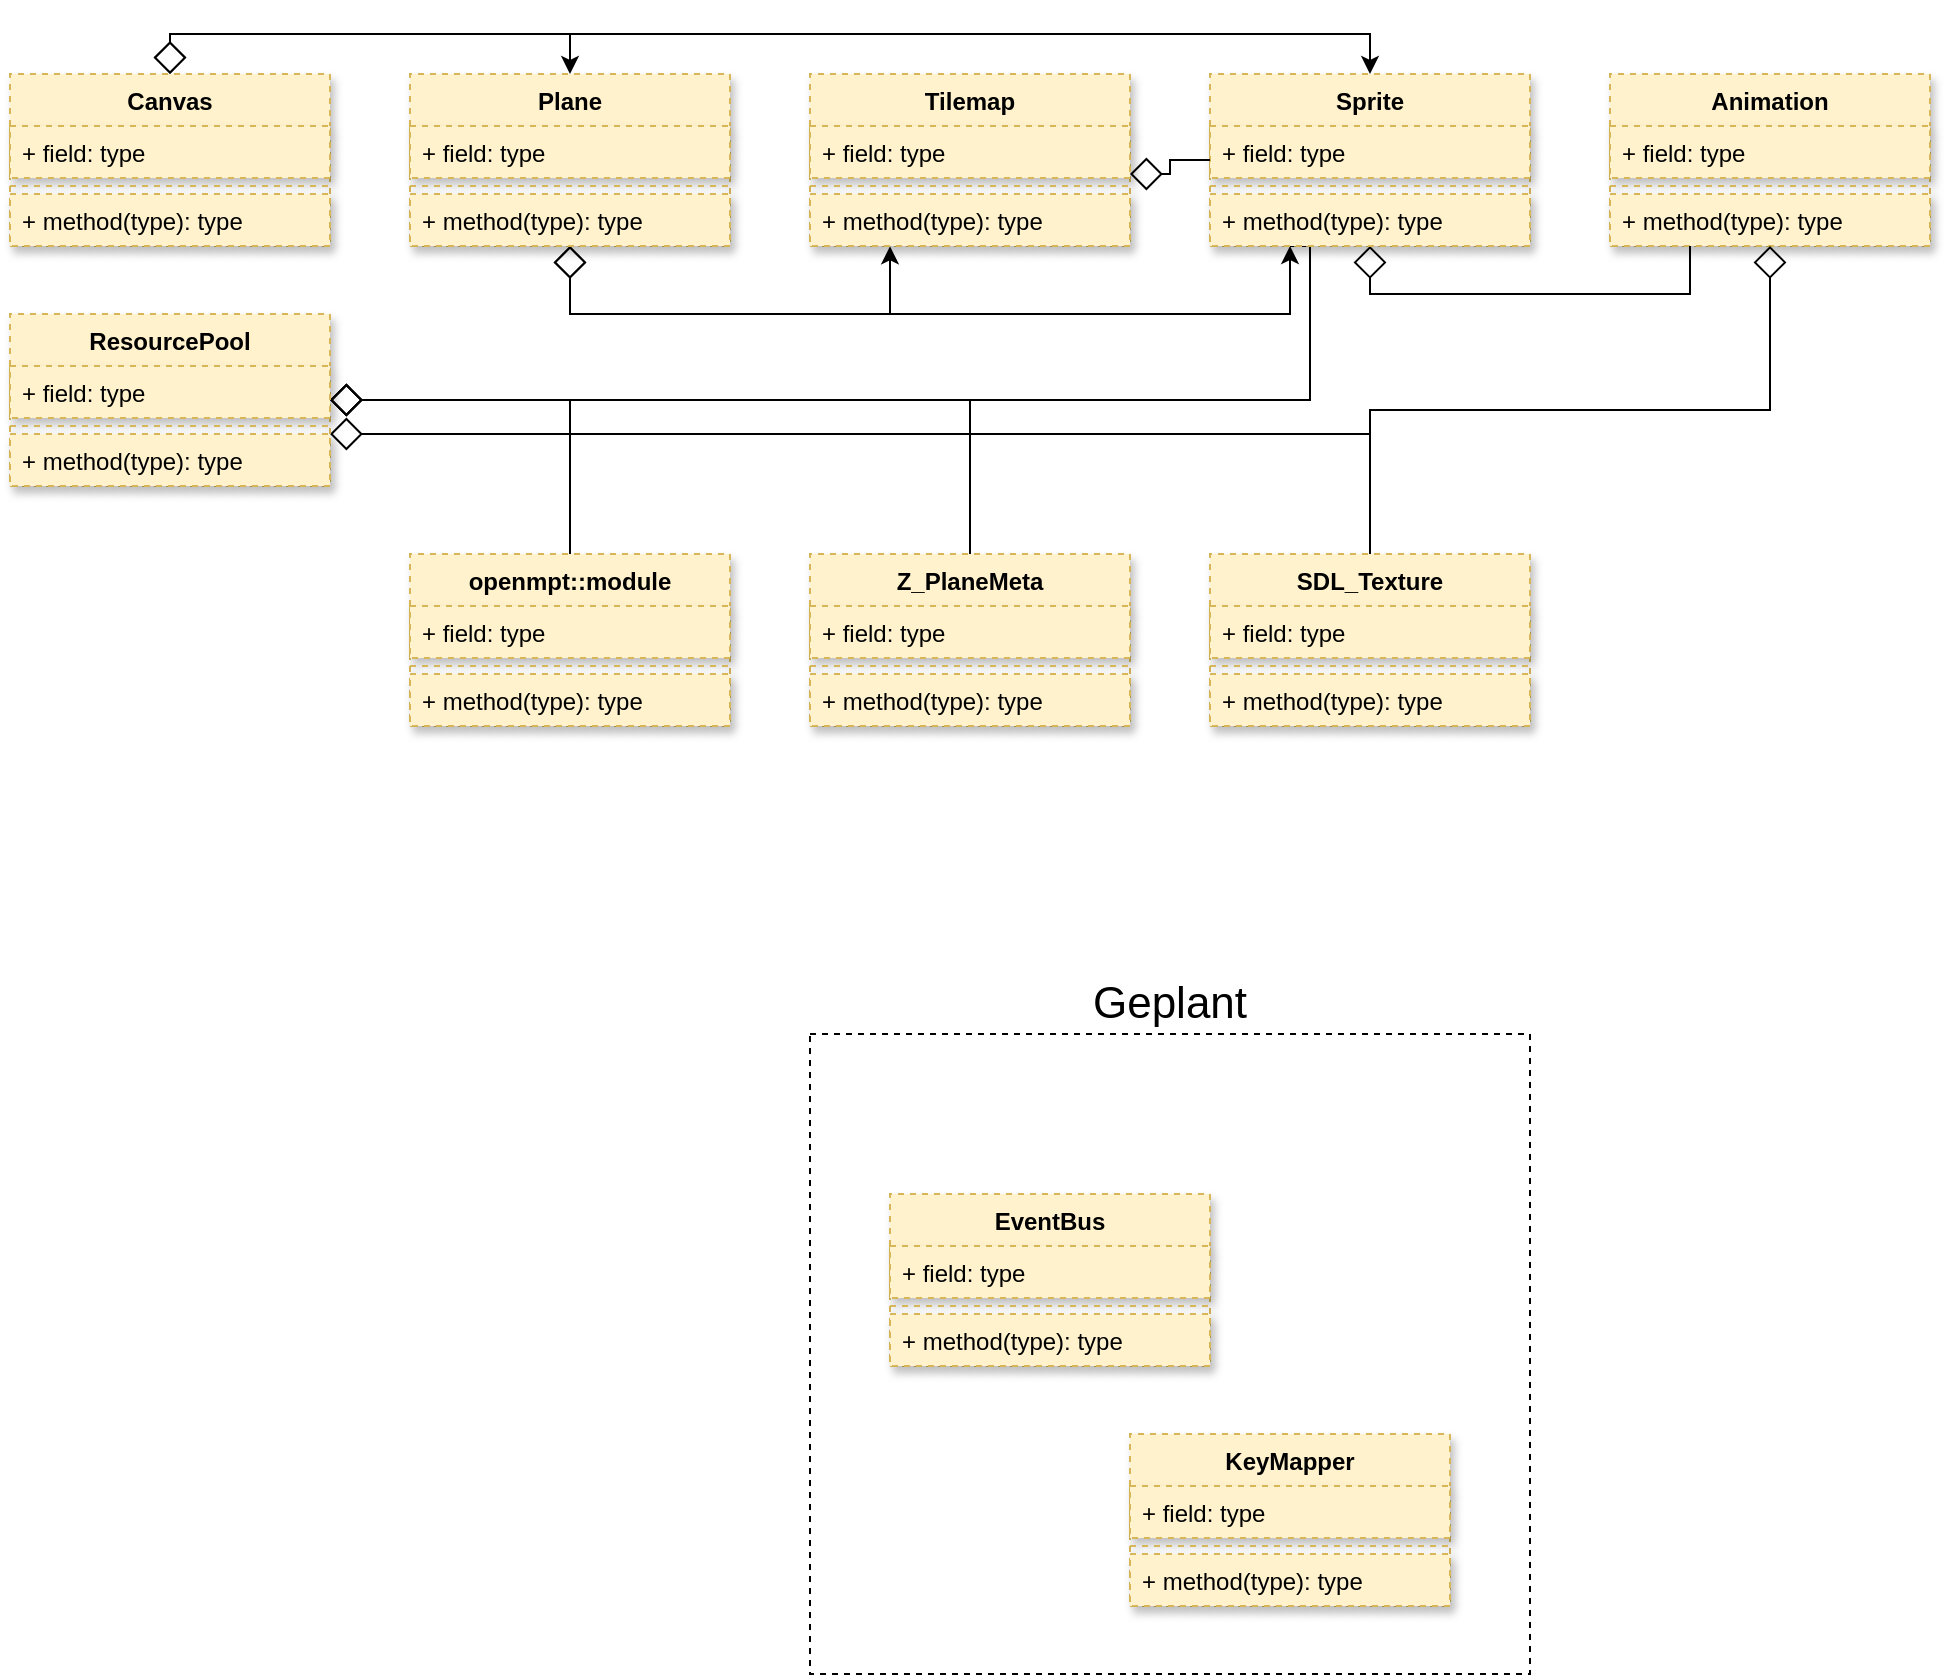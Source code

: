 <mxfile version="20.5.2"><diagram id="i7O-uKfm3rUwdJJqUVBy" name="Seite-1"><mxGraphModel dx="732" dy="709" grid="1" gridSize="10" guides="1" tooltips="1" connect="1" arrows="1" fold="1" page="1" pageScale="1" pageWidth="827" pageHeight="1169" math="0" shadow="0"><root><mxCell id="0"/><mxCell id="1" parent="0"/><mxCell id="6kpMg5qL5gW25uIL2eqC-7" value="Geplant" style="rounded=0;whiteSpace=wrap;html=1;dashed=1;fillColor=none;fontSize=22;align=center;labelPosition=center;verticalLabelPosition=top;verticalAlign=bottom;" vertex="1" parent="1"><mxGeometry x="440" y="560" width="360" height="320" as="geometry"/></mxCell><mxCell id="6kpMg5qL5gW25uIL2eqC-62" style="edgeStyle=orthogonalEdgeStyle;rounded=0;orthogonalLoop=1;jettySize=auto;html=1;entryX=0.25;entryY=1.006;entryDx=0;entryDy=0;entryPerimeter=0;fontSize=12;startArrow=diamond;startFill=0;startSize=14;" edge="1" parent="1" source="6kpMg5qL5gW25uIL2eqC-20" target="6kpMg5qL5gW25uIL2eqC-51"><mxGeometry relative="1" as="geometry"><Array as="points"><mxPoint x="320" y="200"/><mxPoint x="480" y="200"/></Array></mxGeometry></mxCell><mxCell id="6kpMg5qL5gW25uIL2eqC-65" style="edgeStyle=orthogonalEdgeStyle;rounded=0;orthogonalLoop=1;jettySize=auto;html=1;fontSize=12;entryX=0.25;entryY=1;entryDx=0;entryDy=0;startArrow=diamond;startFill=0;startSize=14;" edge="1" parent="1" source="6kpMg5qL5gW25uIL2eqC-20" target="6kpMg5qL5gW25uIL2eqC-44"><mxGeometry relative="1" as="geometry"><mxPoint x="840" y="240" as="targetPoint"/><Array as="points"><mxPoint x="320" y="200"/><mxPoint x="680" y="200"/></Array></mxGeometry></mxCell><mxCell id="6kpMg5qL5gW25uIL2eqC-20" value="Plane" style="swimlane;fontStyle=1;align=center;verticalAlign=top;childLayout=stackLayout;horizontal=1;startSize=26;horizontalStack=0;resizeParent=1;resizeParentMax=0;resizeLast=0;collapsible=1;marginBottom=0;dashed=1;fontSize=12;fillColor=#fff2cc;strokeColor=#d6b656;shadow=1;" vertex="1" parent="1"><mxGeometry x="240" y="80" width="160" height="86" as="geometry"/></mxCell><mxCell id="6kpMg5qL5gW25uIL2eqC-21" value="+ field: type" style="text;strokeColor=#d6b656;fillColor=#fff2cc;align=left;verticalAlign=top;spacingLeft=4;spacingRight=4;overflow=hidden;rotatable=0;points=[[0,0.5],[1,0.5]];portConstraint=eastwest;dashed=1;fontSize=12;shadow=1;" vertex="1" parent="6kpMg5qL5gW25uIL2eqC-20"><mxGeometry y="26" width="160" height="26" as="geometry"/></mxCell><mxCell id="6kpMg5qL5gW25uIL2eqC-22" value="" style="line;strokeWidth=1;fillColor=#fff2cc;align=left;verticalAlign=middle;spacingTop=-1;spacingLeft=3;spacingRight=3;rotatable=0;labelPosition=right;points=[];portConstraint=eastwest;strokeColor=#d6b656;dashed=1;fontSize=12;shadow=1;sketch=0;" vertex="1" parent="6kpMg5qL5gW25uIL2eqC-20"><mxGeometry y="52" width="160" height="8" as="geometry"/></mxCell><mxCell id="6kpMg5qL5gW25uIL2eqC-23" value="+ method(type): type" style="text;strokeColor=#d6b656;fillColor=#fff2cc;align=left;verticalAlign=top;spacingLeft=4;spacingRight=4;overflow=hidden;rotatable=0;points=[[0,0.5],[1,0.5]];portConstraint=eastwest;dashed=1;fontSize=12;shadow=1;" vertex="1" parent="6kpMg5qL5gW25uIL2eqC-20"><mxGeometry y="60" width="160" height="26" as="geometry"/></mxCell><mxCell id="6kpMg5qL5gW25uIL2eqC-24" value="EventBus" style="swimlane;fontStyle=1;align=center;verticalAlign=top;childLayout=stackLayout;horizontal=1;startSize=26;horizontalStack=0;resizeParent=1;resizeParentMax=0;resizeLast=0;collapsible=1;marginBottom=0;dashed=1;fontSize=12;fillColor=#fff2cc;strokeColor=#d6b656;shadow=1;" vertex="1" parent="1"><mxGeometry x="480" y="640" width="160" height="86" as="geometry"/></mxCell><mxCell id="6kpMg5qL5gW25uIL2eqC-25" value="+ field: type" style="text;strokeColor=#d6b656;fillColor=#fff2cc;align=left;verticalAlign=top;spacingLeft=4;spacingRight=4;overflow=hidden;rotatable=0;points=[[0,0.5],[1,0.5]];portConstraint=eastwest;dashed=1;fontSize=12;shadow=1;" vertex="1" parent="6kpMg5qL5gW25uIL2eqC-24"><mxGeometry y="26" width="160" height="26" as="geometry"/></mxCell><mxCell id="6kpMg5qL5gW25uIL2eqC-26" value="" style="line;strokeWidth=1;fillColor=#fff2cc;align=left;verticalAlign=middle;spacingTop=-1;spacingLeft=3;spacingRight=3;rotatable=0;labelPosition=right;points=[];portConstraint=eastwest;strokeColor=#d6b656;dashed=1;fontSize=12;shadow=1;sketch=0;" vertex="1" parent="6kpMg5qL5gW25uIL2eqC-24"><mxGeometry y="52" width="160" height="8" as="geometry"/></mxCell><mxCell id="6kpMg5qL5gW25uIL2eqC-27" value="+ method(type): type" style="text;strokeColor=#d6b656;fillColor=#fff2cc;align=left;verticalAlign=top;spacingLeft=4;spacingRight=4;overflow=hidden;rotatable=0;points=[[0,0.5],[1,0.5]];portConstraint=eastwest;dashed=1;fontSize=12;shadow=1;" vertex="1" parent="6kpMg5qL5gW25uIL2eqC-24"><mxGeometry y="60" width="160" height="26" as="geometry"/></mxCell><mxCell id="6kpMg5qL5gW25uIL2eqC-28" value="KeyMapper" style="swimlane;fontStyle=1;align=center;verticalAlign=top;childLayout=stackLayout;horizontal=1;startSize=26;horizontalStack=0;resizeParent=1;resizeParentMax=0;resizeLast=0;collapsible=1;marginBottom=0;dashed=1;fontSize=12;fillColor=#fff2cc;strokeColor=#d6b656;shadow=1;" vertex="1" parent="1"><mxGeometry x="600" y="760" width="160" height="86" as="geometry"/></mxCell><mxCell id="6kpMg5qL5gW25uIL2eqC-29" value="+ field: type" style="text;strokeColor=#d6b656;fillColor=#fff2cc;align=left;verticalAlign=top;spacingLeft=4;spacingRight=4;overflow=hidden;rotatable=0;points=[[0,0.5],[1,0.5]];portConstraint=eastwest;dashed=1;fontSize=12;shadow=1;" vertex="1" parent="6kpMg5qL5gW25uIL2eqC-28"><mxGeometry y="26" width="160" height="26" as="geometry"/></mxCell><mxCell id="6kpMg5qL5gW25uIL2eqC-30" value="" style="line;strokeWidth=1;fillColor=#fff2cc;align=left;verticalAlign=middle;spacingTop=-1;spacingLeft=3;spacingRight=3;rotatable=0;labelPosition=right;points=[];portConstraint=eastwest;strokeColor=#d6b656;dashed=1;fontSize=12;shadow=1;sketch=0;" vertex="1" parent="6kpMg5qL5gW25uIL2eqC-28"><mxGeometry y="52" width="160" height="8" as="geometry"/></mxCell><mxCell id="6kpMg5qL5gW25uIL2eqC-31" value="+ method(type): type" style="text;strokeColor=#d6b656;fillColor=#fff2cc;align=left;verticalAlign=top;spacingLeft=4;spacingRight=4;overflow=hidden;rotatable=0;points=[[0,0.5],[1,0.5]];portConstraint=eastwest;dashed=1;fontSize=12;shadow=1;" vertex="1" parent="6kpMg5qL5gW25uIL2eqC-28"><mxGeometry y="60" width="160" height="26" as="geometry"/></mxCell><mxCell id="6kpMg5qL5gW25uIL2eqC-54" style="edgeStyle=orthogonalEdgeStyle;rounded=0;orthogonalLoop=1;jettySize=auto;html=1;entryX=0.5;entryY=0;entryDx=0;entryDy=0;fontSize=12;startSize=14;startArrow=diamond;startFill=0;" edge="1" parent="1" source="6kpMg5qL5gW25uIL2eqC-32" target="6kpMg5qL5gW25uIL2eqC-20"><mxGeometry relative="1" as="geometry"><Array as="points"><mxPoint x="120" y="60"/><mxPoint x="320" y="60"/></Array></mxGeometry></mxCell><mxCell id="6kpMg5qL5gW25uIL2eqC-55" style="edgeStyle=orthogonalEdgeStyle;rounded=0;orthogonalLoop=1;jettySize=auto;html=1;entryX=0.5;entryY=0;entryDx=0;entryDy=0;fontSize=12;startSize=14;startArrow=diamond;startFill=0;" edge="1" parent="1" source="6kpMg5qL5gW25uIL2eqC-32" target="6kpMg5qL5gW25uIL2eqC-44"><mxGeometry relative="1" as="geometry"><Array as="points"><mxPoint x="120" y="60"/><mxPoint x="720" y="60"/></Array></mxGeometry></mxCell><mxCell id="6kpMg5qL5gW25uIL2eqC-32" value="Canvas" style="swimlane;fontStyle=1;align=center;verticalAlign=top;childLayout=stackLayout;horizontal=1;startSize=26;horizontalStack=0;resizeParent=1;resizeParentMax=0;resizeLast=0;collapsible=1;marginBottom=0;dashed=1;fontSize=12;fillColor=#fff2cc;strokeColor=#d6b656;shadow=1;" vertex="1" parent="1"><mxGeometry x="40" y="80" width="160" height="86" as="geometry"/></mxCell><mxCell id="6kpMg5qL5gW25uIL2eqC-33" value="+ field: type" style="text;strokeColor=#d6b656;fillColor=#fff2cc;align=left;verticalAlign=top;spacingLeft=4;spacingRight=4;overflow=hidden;rotatable=0;points=[[0,0.5],[1,0.5]];portConstraint=eastwest;dashed=1;fontSize=12;shadow=1;" vertex="1" parent="6kpMg5qL5gW25uIL2eqC-32"><mxGeometry y="26" width="160" height="26" as="geometry"/></mxCell><mxCell id="6kpMg5qL5gW25uIL2eqC-34" value="" style="line;strokeWidth=1;fillColor=#fff2cc;align=left;verticalAlign=middle;spacingTop=-1;spacingLeft=3;spacingRight=3;rotatable=0;labelPosition=right;points=[];portConstraint=eastwest;strokeColor=#d6b656;dashed=1;fontSize=12;shadow=1;sketch=0;" vertex="1" parent="6kpMg5qL5gW25uIL2eqC-32"><mxGeometry y="52" width="160" height="8" as="geometry"/></mxCell><mxCell id="6kpMg5qL5gW25uIL2eqC-35" value="+ method(type): type" style="text;strokeColor=#d6b656;fillColor=#fff2cc;align=left;verticalAlign=top;spacingLeft=4;spacingRight=4;overflow=hidden;rotatable=0;points=[[0,0.5],[1,0.5]];portConstraint=eastwest;dashed=1;fontSize=12;shadow=1;" vertex="1" parent="6kpMg5qL5gW25uIL2eqC-32"><mxGeometry y="60" width="160" height="26" as="geometry"/></mxCell><mxCell id="6kpMg5qL5gW25uIL2eqC-77" style="edgeStyle=orthogonalEdgeStyle;rounded=0;orthogonalLoop=1;jettySize=auto;html=1;entryX=0.5;entryY=0;entryDx=0;entryDy=0;fontSize=12;startArrow=diamond;startFill=0;startSize=14;endArrow=none;endFill=0;" edge="1" parent="1" source="6kpMg5qL5gW25uIL2eqC-36" target="6kpMg5qL5gW25uIL2eqC-73"><mxGeometry relative="1" as="geometry"/></mxCell><mxCell id="6kpMg5qL5gW25uIL2eqC-82" style="edgeStyle=orthogonalEdgeStyle;rounded=0;orthogonalLoop=1;jettySize=auto;html=1;fontSize=12;entryX=0.25;entryY=1;entryDx=0;entryDy=0;entryPerimeter=0;startArrow=diamond;startFill=0;startSize=14;endArrow=none;endFill=0;" edge="1" parent="1" source="6kpMg5qL5gW25uIL2eqC-36" target="6kpMg5qL5gW25uIL2eqC-47"><mxGeometry relative="1" as="geometry"><mxPoint x="680" y="250" as="targetPoint"/><Array as="points"><mxPoint x="690" y="243"/><mxPoint x="690" y="166"/></Array></mxGeometry></mxCell><mxCell id="6kpMg5qL5gW25uIL2eqC-91" style="edgeStyle=orthogonalEdgeStyle;rounded=0;orthogonalLoop=1;jettySize=auto;html=1;entryX=0.5;entryY=0;entryDx=0;entryDy=0;fontSize=12;startArrow=diamond;startFill=0;startSize=14;endArrow=none;endFill=0;" edge="1" parent="1" source="6kpMg5qL5gW25uIL2eqC-36" target="6kpMg5qL5gW25uIL2eqC-87"><mxGeometry relative="1" as="geometry"><Array as="points"><mxPoint x="720" y="260"/></Array></mxGeometry></mxCell><mxCell id="6kpMg5qL5gW25uIL2eqC-92" style="edgeStyle=orthogonalEdgeStyle;rounded=0;orthogonalLoop=1;jettySize=auto;html=1;entryX=0.5;entryY=0;entryDx=0;entryDy=0;fontSize=12;startArrow=diamond;startFill=0;startSize=14;endArrow=none;endFill=0;" edge="1" parent="1" source="6kpMg5qL5gW25uIL2eqC-36" target="6kpMg5qL5gW25uIL2eqC-83"><mxGeometry relative="1" as="geometry"/></mxCell><mxCell id="6kpMg5qL5gW25uIL2eqC-36" value="ResourcePool" style="swimlane;fontStyle=1;align=center;verticalAlign=top;childLayout=stackLayout;horizontal=1;startSize=26;horizontalStack=0;resizeParent=1;resizeParentMax=0;resizeLast=0;collapsible=1;marginBottom=0;dashed=1;fontSize=12;fillColor=#fff2cc;strokeColor=#d6b656;shadow=1;" vertex="1" parent="1"><mxGeometry x="40" y="200" width="160" height="86" as="geometry"/></mxCell><mxCell id="6kpMg5qL5gW25uIL2eqC-37" value="+ field: type" style="text;strokeColor=#d6b656;fillColor=#fff2cc;align=left;verticalAlign=top;spacingLeft=4;spacingRight=4;overflow=hidden;rotatable=0;points=[[0,0.5],[1,0.5]];portConstraint=eastwest;dashed=1;fontSize=12;shadow=1;" vertex="1" parent="6kpMg5qL5gW25uIL2eqC-36"><mxGeometry y="26" width="160" height="26" as="geometry"/></mxCell><mxCell id="6kpMg5qL5gW25uIL2eqC-38" value="" style="line;strokeWidth=1;fillColor=#fff2cc;align=left;verticalAlign=middle;spacingTop=-1;spacingLeft=3;spacingRight=3;rotatable=0;labelPosition=right;points=[];portConstraint=eastwest;strokeColor=#d6b656;dashed=1;fontSize=12;shadow=1;sketch=0;" vertex="1" parent="6kpMg5qL5gW25uIL2eqC-36"><mxGeometry y="52" width="160" height="8" as="geometry"/></mxCell><mxCell id="6kpMg5qL5gW25uIL2eqC-39" value="+ method(type): type" style="text;strokeColor=#d6b656;fillColor=#fff2cc;align=left;verticalAlign=top;spacingLeft=4;spacingRight=4;overflow=hidden;rotatable=0;points=[[0,0.5],[1,0.5]];portConstraint=eastwest;dashed=1;fontSize=12;shadow=1;" vertex="1" parent="6kpMg5qL5gW25uIL2eqC-36"><mxGeometry y="60" width="160" height="26" as="geometry"/></mxCell><mxCell id="6kpMg5qL5gW25uIL2eqC-40" value="Animation" style="swimlane;fontStyle=1;align=center;verticalAlign=top;childLayout=stackLayout;horizontal=1;startSize=26;horizontalStack=0;resizeParent=1;resizeParentMax=0;resizeLast=0;collapsible=1;marginBottom=0;dashed=1;fontSize=12;fillColor=#fff2cc;strokeColor=#d6b656;shadow=1;" vertex="1" parent="1"><mxGeometry x="840" y="80" width="160" height="86" as="geometry"/></mxCell><mxCell id="6kpMg5qL5gW25uIL2eqC-41" value="+ field: type" style="text;strokeColor=#d6b656;fillColor=#fff2cc;align=left;verticalAlign=top;spacingLeft=4;spacingRight=4;overflow=hidden;rotatable=0;points=[[0,0.5],[1,0.5]];portConstraint=eastwest;dashed=1;fontSize=12;shadow=1;" vertex="1" parent="6kpMg5qL5gW25uIL2eqC-40"><mxGeometry y="26" width="160" height="26" as="geometry"/></mxCell><mxCell id="6kpMg5qL5gW25uIL2eqC-42" value="" style="line;strokeWidth=1;fillColor=#fff2cc;align=left;verticalAlign=middle;spacingTop=-1;spacingLeft=3;spacingRight=3;rotatable=0;labelPosition=right;points=[];portConstraint=eastwest;strokeColor=#d6b656;dashed=1;fontSize=12;shadow=1;sketch=0;" vertex="1" parent="6kpMg5qL5gW25uIL2eqC-40"><mxGeometry y="52" width="160" height="8" as="geometry"/></mxCell><mxCell id="6kpMg5qL5gW25uIL2eqC-43" value="+ method(type): type" style="text;strokeColor=#d6b656;fillColor=#fff2cc;align=left;verticalAlign=top;spacingLeft=4;spacingRight=4;overflow=hidden;rotatable=0;points=[[0,0.5],[1,0.5]];portConstraint=eastwest;dashed=1;fontSize=12;shadow=1;" vertex="1" parent="6kpMg5qL5gW25uIL2eqC-40"><mxGeometry y="60" width="160" height="26" as="geometry"/></mxCell><mxCell id="6kpMg5qL5gW25uIL2eqC-72" style="edgeStyle=orthogonalEdgeStyle;rounded=0;orthogonalLoop=1;jettySize=auto;html=1;entryX=0.25;entryY=1;entryDx=0;entryDy=0;entryPerimeter=0;fontSize=12;startArrow=diamond;startFill=0;endArrow=none;endFill=0;startSize=14;" edge="1" parent="1" source="6kpMg5qL5gW25uIL2eqC-44" target="6kpMg5qL5gW25uIL2eqC-43"><mxGeometry relative="1" as="geometry"><Array as="points"><mxPoint x="720" y="190"/><mxPoint x="880" y="190"/></Array></mxGeometry></mxCell><mxCell id="6kpMg5qL5gW25uIL2eqC-93" style="edgeStyle=orthogonalEdgeStyle;rounded=0;orthogonalLoop=1;jettySize=auto;html=1;entryX=0.5;entryY=0;entryDx=0;entryDy=0;fontSize=12;exitX=0.5;exitY=1;exitDx=0;exitDy=0;startArrow=diamond;startFill=0;startSize=14;endArrow=none;endFill=0;" edge="1" parent="1" source="6kpMg5qL5gW25uIL2eqC-40" target="6kpMg5qL5gW25uIL2eqC-87"><mxGeometry relative="1" as="geometry"><mxPoint x="920" y="210" as="sourcePoint"/></mxGeometry></mxCell><mxCell id="6kpMg5qL5gW25uIL2eqC-44" value="Sprite" style="swimlane;fontStyle=1;align=center;verticalAlign=top;childLayout=stackLayout;horizontal=1;startSize=26;horizontalStack=0;resizeParent=1;resizeParentMax=0;resizeLast=0;collapsible=1;marginBottom=0;dashed=1;fontSize=12;fillColor=#fff2cc;strokeColor=#d6b656;shadow=1;" vertex="1" parent="1"><mxGeometry x="640" y="80" width="160" height="86" as="geometry"/></mxCell><mxCell id="6kpMg5qL5gW25uIL2eqC-45" value="+ field: type" style="text;strokeColor=#d6b656;fillColor=#fff2cc;align=left;verticalAlign=top;spacingLeft=4;spacingRight=4;overflow=hidden;rotatable=0;points=[[0,0.5],[1,0.5]];portConstraint=eastwest;dashed=1;fontSize=12;shadow=1;" vertex="1" parent="6kpMg5qL5gW25uIL2eqC-44"><mxGeometry y="26" width="160" height="26" as="geometry"/></mxCell><mxCell id="6kpMg5qL5gW25uIL2eqC-46" value="" style="line;strokeWidth=1;fillColor=#fff2cc;align=left;verticalAlign=middle;spacingTop=-1;spacingLeft=3;spacingRight=3;rotatable=0;labelPosition=right;points=[];portConstraint=eastwest;strokeColor=#d6b656;dashed=1;fontSize=12;shadow=1;sketch=0;" vertex="1" parent="6kpMg5qL5gW25uIL2eqC-44"><mxGeometry y="52" width="160" height="8" as="geometry"/></mxCell><mxCell id="6kpMg5qL5gW25uIL2eqC-47" value="+ method(type): type" style="text;strokeColor=#d6b656;fillColor=#fff2cc;align=left;verticalAlign=top;spacingLeft=4;spacingRight=4;overflow=hidden;rotatable=0;points=[[0,0.5],[1,0.5]];portConstraint=eastwest;dashed=1;fontSize=12;shadow=1;" vertex="1" parent="6kpMg5qL5gW25uIL2eqC-44"><mxGeometry y="60" width="160" height="26" as="geometry"/></mxCell><mxCell id="6kpMg5qL5gW25uIL2eqC-63" style="edgeStyle=orthogonalEdgeStyle;rounded=0;orthogonalLoop=1;jettySize=auto;html=1;entryX=0;entryY=0.5;entryDx=0;entryDy=0;fontSize=12;endArrow=none;endFill=0;startArrow=diamond;startFill=0;startSize=14;" edge="1" parent="1" source="6kpMg5qL5gW25uIL2eqC-48" target="6kpMg5qL5gW25uIL2eqC-44"><mxGeometry relative="1" as="geometry"><Array as="points"><mxPoint x="620" y="130"/><mxPoint x="620" y="123"/></Array></mxGeometry></mxCell><mxCell id="6kpMg5qL5gW25uIL2eqC-48" value="Tilemap" style="swimlane;fontStyle=1;align=center;verticalAlign=top;childLayout=stackLayout;horizontal=1;startSize=26;horizontalStack=0;resizeParent=1;resizeParentMax=0;resizeLast=0;collapsible=1;marginBottom=0;dashed=1;fontSize=12;fillColor=#fff2cc;strokeColor=#d6b656;shadow=1;" vertex="1" parent="1"><mxGeometry x="440" y="80" width="160" height="86" as="geometry"/></mxCell><mxCell id="6kpMg5qL5gW25uIL2eqC-49" value="+ field: type" style="text;strokeColor=#d6b656;fillColor=#fff2cc;align=left;verticalAlign=top;spacingLeft=4;spacingRight=4;overflow=hidden;rotatable=0;points=[[0,0.5],[1,0.5]];portConstraint=eastwest;dashed=1;fontSize=12;shadow=1;" vertex="1" parent="6kpMg5qL5gW25uIL2eqC-48"><mxGeometry y="26" width="160" height="26" as="geometry"/></mxCell><mxCell id="6kpMg5qL5gW25uIL2eqC-50" value="" style="line;strokeWidth=1;fillColor=#fff2cc;align=left;verticalAlign=middle;spacingTop=-1;spacingLeft=3;spacingRight=3;rotatable=0;labelPosition=right;points=[];portConstraint=eastwest;strokeColor=#d6b656;dashed=1;fontSize=12;shadow=1;sketch=0;" vertex="1" parent="6kpMg5qL5gW25uIL2eqC-48"><mxGeometry y="52" width="160" height="8" as="geometry"/></mxCell><mxCell id="6kpMg5qL5gW25uIL2eqC-51" value="+ method(type): type" style="text;strokeColor=#d6b656;fillColor=#fff2cc;align=left;verticalAlign=top;spacingLeft=4;spacingRight=4;overflow=hidden;rotatable=0;points=[[0,0.5],[1,0.5]];portConstraint=eastwest;dashed=1;fontSize=12;shadow=1;" vertex="1" parent="6kpMg5qL5gW25uIL2eqC-48"><mxGeometry y="60" width="160" height="26" as="geometry"/></mxCell><mxCell id="6kpMg5qL5gW25uIL2eqC-73" value="openmpt::module" style="swimlane;fontStyle=1;align=center;verticalAlign=top;childLayout=stackLayout;horizontal=1;startSize=26;horizontalStack=0;resizeParent=1;resizeParentMax=0;resizeLast=0;collapsible=1;marginBottom=0;dashed=1;fontSize=12;fillColor=#fff2cc;strokeColor=#d6b656;shadow=1;" vertex="1" parent="1"><mxGeometry x="240" y="320" width="160" height="86" as="geometry"/></mxCell><mxCell id="6kpMg5qL5gW25uIL2eqC-74" value="+ field: type" style="text;strokeColor=#d6b656;fillColor=#fff2cc;align=left;verticalAlign=top;spacingLeft=4;spacingRight=4;overflow=hidden;rotatable=0;points=[[0,0.5],[1,0.5]];portConstraint=eastwest;dashed=1;fontSize=12;shadow=1;" vertex="1" parent="6kpMg5qL5gW25uIL2eqC-73"><mxGeometry y="26" width="160" height="26" as="geometry"/></mxCell><mxCell id="6kpMg5qL5gW25uIL2eqC-75" value="" style="line;strokeWidth=1;fillColor=#fff2cc;align=left;verticalAlign=middle;spacingTop=-1;spacingLeft=3;spacingRight=3;rotatable=0;labelPosition=right;points=[];portConstraint=eastwest;strokeColor=#d6b656;dashed=1;fontSize=12;shadow=1;sketch=0;" vertex="1" parent="6kpMg5qL5gW25uIL2eqC-73"><mxGeometry y="52" width="160" height="8" as="geometry"/></mxCell><mxCell id="6kpMg5qL5gW25uIL2eqC-76" value="+ method(type): type" style="text;strokeColor=#d6b656;fillColor=#fff2cc;align=left;verticalAlign=top;spacingLeft=4;spacingRight=4;overflow=hidden;rotatable=0;points=[[0,0.5],[1,0.5]];portConstraint=eastwest;dashed=1;fontSize=12;shadow=1;" vertex="1" parent="6kpMg5qL5gW25uIL2eqC-73"><mxGeometry y="60" width="160" height="26" as="geometry"/></mxCell><mxCell id="6kpMg5qL5gW25uIL2eqC-83" value="Z_PlaneMeta" style="swimlane;fontStyle=1;align=center;verticalAlign=top;childLayout=stackLayout;horizontal=1;startSize=26;horizontalStack=0;resizeParent=1;resizeParentMax=0;resizeLast=0;collapsible=1;marginBottom=0;dashed=1;fontSize=12;fillColor=#fff2cc;strokeColor=#d6b656;shadow=1;" vertex="1" parent="1"><mxGeometry x="440" y="320" width="160" height="86" as="geometry"/></mxCell><mxCell id="6kpMg5qL5gW25uIL2eqC-84" value="+ field: type" style="text;strokeColor=#d6b656;fillColor=#fff2cc;align=left;verticalAlign=top;spacingLeft=4;spacingRight=4;overflow=hidden;rotatable=0;points=[[0,0.5],[1,0.5]];portConstraint=eastwest;dashed=1;fontSize=12;shadow=1;" vertex="1" parent="6kpMg5qL5gW25uIL2eqC-83"><mxGeometry y="26" width="160" height="26" as="geometry"/></mxCell><mxCell id="6kpMg5qL5gW25uIL2eqC-85" value="" style="line;strokeWidth=1;fillColor=#fff2cc;align=left;verticalAlign=middle;spacingTop=-1;spacingLeft=3;spacingRight=3;rotatable=0;labelPosition=right;points=[];portConstraint=eastwest;strokeColor=#d6b656;dashed=1;fontSize=12;shadow=1;sketch=0;" vertex="1" parent="6kpMg5qL5gW25uIL2eqC-83"><mxGeometry y="52" width="160" height="8" as="geometry"/></mxCell><mxCell id="6kpMg5qL5gW25uIL2eqC-86" value="+ method(type): type" style="text;strokeColor=#d6b656;fillColor=#fff2cc;align=left;verticalAlign=top;spacingLeft=4;spacingRight=4;overflow=hidden;rotatable=0;points=[[0,0.5],[1,0.5]];portConstraint=eastwest;dashed=1;fontSize=12;shadow=1;" vertex="1" parent="6kpMg5qL5gW25uIL2eqC-83"><mxGeometry y="60" width="160" height="26" as="geometry"/></mxCell><mxCell id="6kpMg5qL5gW25uIL2eqC-87" value="SDL_Texture" style="swimlane;fontStyle=1;align=center;verticalAlign=top;childLayout=stackLayout;horizontal=1;startSize=26;horizontalStack=0;resizeParent=1;resizeParentMax=0;resizeLast=0;collapsible=1;marginBottom=0;dashed=1;fontSize=12;fillColor=#fff2cc;strokeColor=#d6b656;shadow=1;" vertex="1" parent="1"><mxGeometry x="640" y="320" width="160" height="86" as="geometry"/></mxCell><mxCell id="6kpMg5qL5gW25uIL2eqC-88" value="+ field: type" style="text;strokeColor=#d6b656;fillColor=#fff2cc;align=left;verticalAlign=top;spacingLeft=4;spacingRight=4;overflow=hidden;rotatable=0;points=[[0,0.5],[1,0.5]];portConstraint=eastwest;dashed=1;fontSize=12;shadow=1;" vertex="1" parent="6kpMg5qL5gW25uIL2eqC-87"><mxGeometry y="26" width="160" height="26" as="geometry"/></mxCell><mxCell id="6kpMg5qL5gW25uIL2eqC-89" value="" style="line;strokeWidth=1;fillColor=#fff2cc;align=left;verticalAlign=middle;spacingTop=-1;spacingLeft=3;spacingRight=3;rotatable=0;labelPosition=right;points=[];portConstraint=eastwest;strokeColor=#d6b656;dashed=1;fontSize=12;shadow=1;sketch=0;" vertex="1" parent="6kpMg5qL5gW25uIL2eqC-87"><mxGeometry y="52" width="160" height="8" as="geometry"/></mxCell><mxCell id="6kpMg5qL5gW25uIL2eqC-90" value="+ method(type): type" style="text;strokeColor=#d6b656;fillColor=#fff2cc;align=left;verticalAlign=top;spacingLeft=4;spacingRight=4;overflow=hidden;rotatable=0;points=[[0,0.5],[1,0.5]];portConstraint=eastwest;dashed=1;fontSize=12;shadow=1;" vertex="1" parent="6kpMg5qL5gW25uIL2eqC-87"><mxGeometry y="60" width="160" height="26" as="geometry"/></mxCell></root></mxGraphModel></diagram></mxfile>